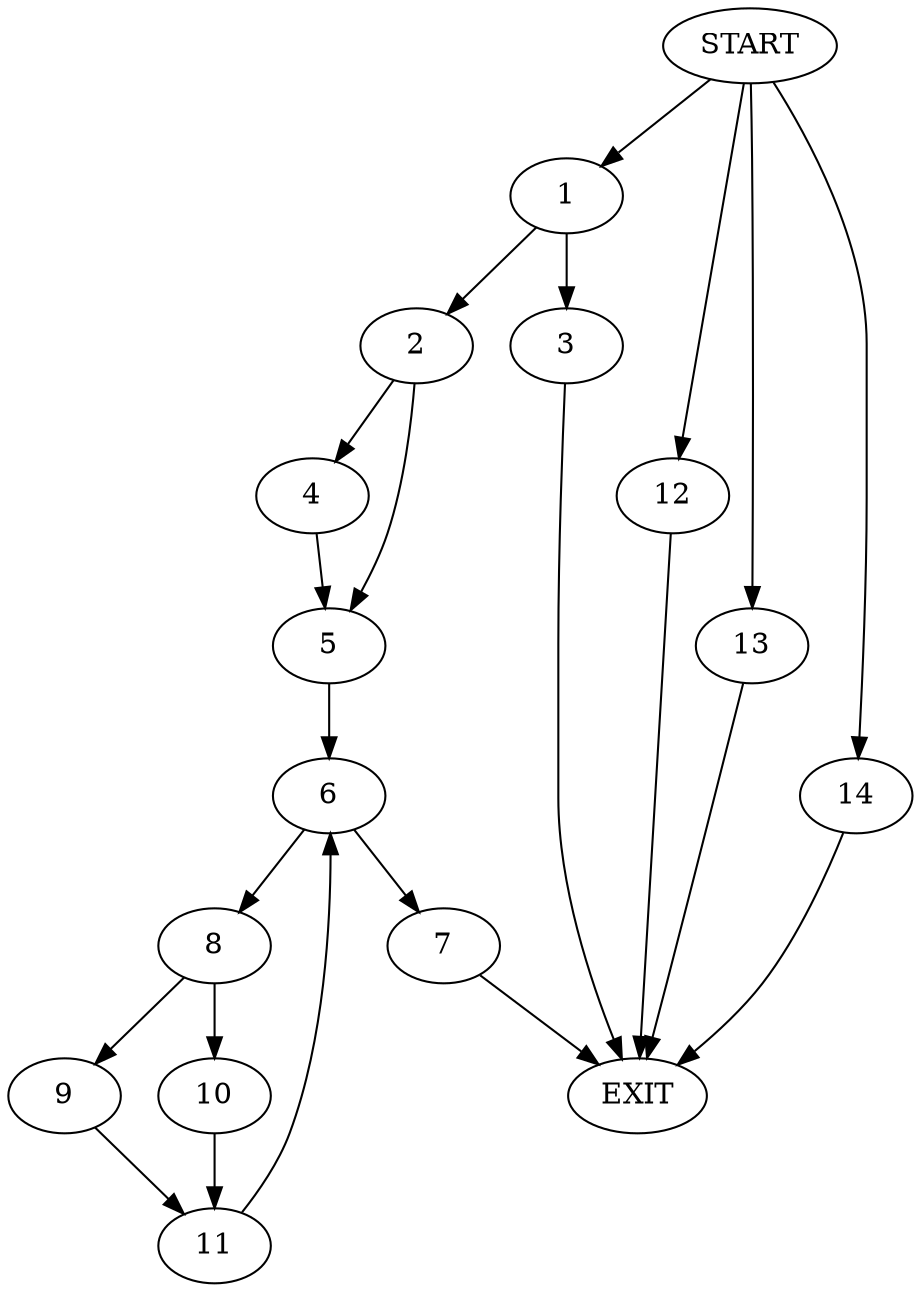 digraph {
0 [label="START"]
15 [label="EXIT"]
0 -> 1
1 -> 2
1 -> 3
3 -> 15
2 -> 4
2 -> 5
4 -> 5
5 -> 6
6 -> 7
6 -> 8
8 -> 9
8 -> 10
7 -> 15
10 -> 11
9 -> 11
11 -> 6
0 -> 12
12 -> 15
0 -> 13
13 -> 15
0 -> 14
14 -> 15
}
